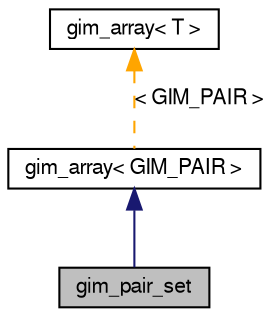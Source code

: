digraph G
{
  bgcolor="transparent";
  edge [fontname="FreeSans",fontsize=10,labelfontname="FreeSans",labelfontsize=10];
  node [fontname="FreeSans",fontsize=10,shape=record];
  Node1 [label="gim_pair_set",height=0.2,width=0.4,color="black", fillcolor="grey75", style="filled" fontcolor="black"];
  Node2 -> Node1 [dir=back,color="midnightblue",fontsize=10,style="solid"];
  Node2 [label="gim_array\< GIM_PAIR \>",height=0.2,width=0.4,color="black",URL="$classgim__array.html"];
  Node3 -> Node2 [dir=back,color="orange",fontsize=10,style="dashed",label="\< GIM_PAIR \>"];
  Node3 [label="gim_array\< T \>",height=0.2,width=0.4,color="black",URL="$classgim__array.html",tooltip="Very simple array container with fast access and simd memory."];
}
